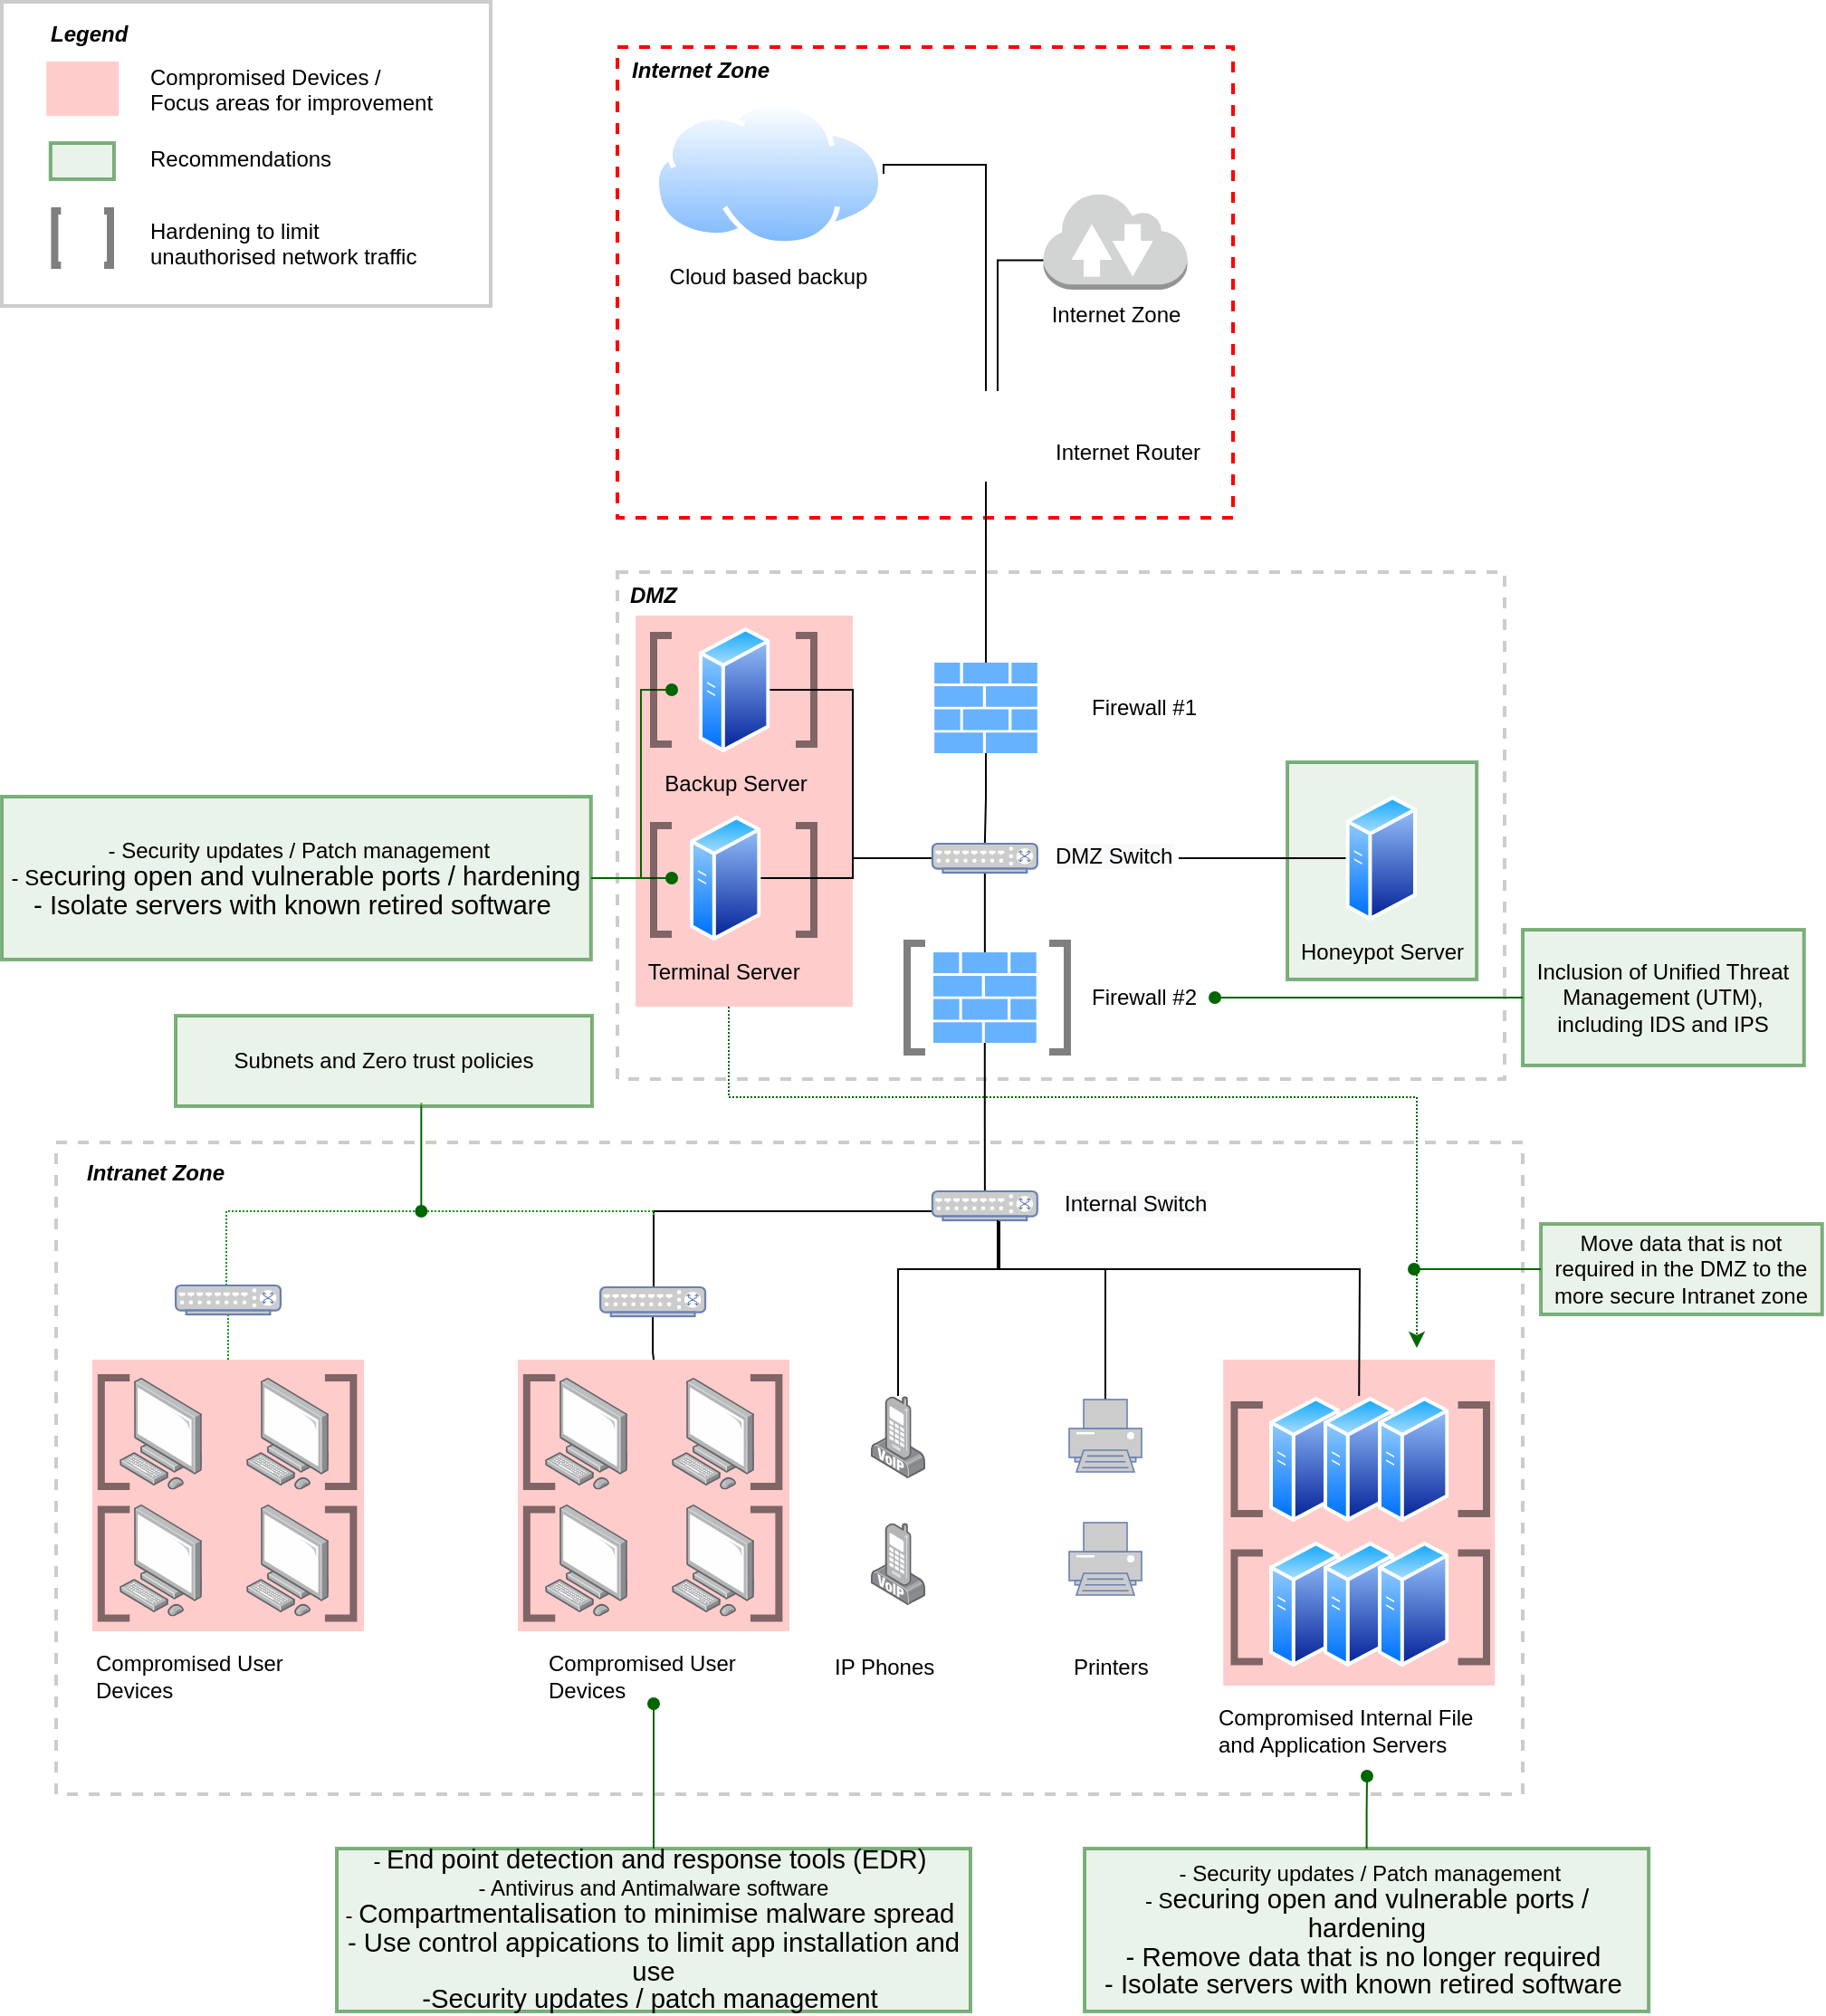 <mxfile version="18.0.1" type="github">
  <diagram id="l8hXMBHkgcEJcSW0mbfh" name="Page-1">
    <mxGraphModel dx="716" dy="1164" grid="1" gridSize="10" guides="1" tooltips="1" connect="1" arrows="1" fold="1" page="1" pageScale="1" pageWidth="1169" pageHeight="827" math="0" shadow="0">
      <root>
        <mxCell id="0" />
        <mxCell id="1" parent="0" />
        <mxCell id="9ZJ48KXjJRt2zyMgK82v-63" value="" style="whiteSpace=wrap;html=1;fillColor=none;dashed=1;strokeColor=#CCCCCC;strokeWidth=2;" parent="1" vertex="1">
          <mxGeometry x="160" y="-180" width="810" height="360" as="geometry" />
        </mxCell>
        <mxCell id="yK0vSl5xD6pqp2s1u24u-33" value="" style="whiteSpace=wrap;html=1;fillColor=none;strokeColor=#CCCCCC;strokeWidth=2;" vertex="1" parent="1">
          <mxGeometry x="130" y="-810" width="270" height="168" as="geometry" />
        </mxCell>
        <mxCell id="9ZJ48KXjJRt2zyMgK82v-112" value="" style="whiteSpace=wrap;html=1;labelBackgroundColor=none;labelBorderColor=none;strokeColor=#006600;strokeWidth=2;fillColor=#d5e8d4;opacity=50;align=center;" parent="1" vertex="1">
          <mxGeometry x="840" y="-390" width="104.6" height="120" as="geometry" />
        </mxCell>
        <mxCell id="9ZJ48KXjJRt2zyMgK82v-65" value="" style="whiteSpace=wrap;html=1;fillColor=none;dashed=1;strokeColor=#CCCCCC;strokeWidth=2;" parent="1" vertex="1">
          <mxGeometry x="470" y="-495" width="490" height="280" as="geometry" />
        </mxCell>
        <mxCell id="9ZJ48KXjJRt2zyMgK82v-71" value="" style="whiteSpace=wrap;html=1;dashed=1;strokeColor=none;strokeWidth=4;fillColor=#FF0000;opacity=20;" parent="1" vertex="1">
          <mxGeometry x="480" y="-471" width="120" height="216" as="geometry" />
        </mxCell>
        <mxCell id="9ZJ48KXjJRt2zyMgK82v-70" value="" style="whiteSpace=wrap;html=1;dashed=1;strokeColor=none;strokeWidth=4;fillColor=#FF0000;opacity=20;" parent="1" vertex="1">
          <mxGeometry x="804.6" y="-60" width="150" height="180" as="geometry" />
        </mxCell>
        <mxCell id="9ZJ48KXjJRt2zyMgK82v-69" value="" style="whiteSpace=wrap;html=1;dashed=1;strokeColor=none;strokeWidth=4;fillColor=#FF0000;opacity=20;" parent="1" vertex="1">
          <mxGeometry x="415" y="-60" width="150" height="150" as="geometry" />
        </mxCell>
        <mxCell id="9ZJ48KXjJRt2zyMgK82v-67" value="" style="whiteSpace=wrap;html=1;fillColor=none;dashed=1;strokeColor=#FF0000;strokeWidth=2;" parent="1" vertex="1">
          <mxGeometry x="470" y="-785" width="340" height="260" as="geometry" />
        </mxCell>
        <mxCell id="9ZJ48KXjJRt2zyMgK82v-1" value="Cloud based backup" style="aspect=fixed;perimeter=ellipsePerimeter;html=1;align=center;shadow=0;dashed=0;spacingTop=3;image;image=img/lib/active_directory/internet_cloud.svg;" parent="1" vertex="1">
          <mxGeometry x="490" y="-755" width="126.99" height="80" as="geometry" />
        </mxCell>
        <mxCell id="9ZJ48KXjJRt2zyMgK82v-2" value="Internet Zone" style="outlineConnect=0;dashed=0;verticalLabelPosition=bottom;verticalAlign=top;align=center;html=1;shape=mxgraph.aws3.internet_2;fillColor=#D2D3D3;gradientColor=none;" parent="1" vertex="1">
          <mxGeometry x="705.25" y="-705" width="79.5" height="54" as="geometry" />
        </mxCell>
        <mxCell id="9ZJ48KXjJRt2zyMgK82v-50" style="edgeStyle=orthogonalEdgeStyle;rounded=0;orthogonalLoop=1;jettySize=auto;html=1;entryX=0;entryY=0.7;entryDx=0;entryDy=0;entryPerimeter=0;endArrow=none;endFill=0;" parent="1" source="9ZJ48KXjJRt2zyMgK82v-4" target="9ZJ48KXjJRt2zyMgK82v-2" edge="1">
          <mxGeometry relative="1" as="geometry">
            <Array as="points">
              <mxPoint x="680" y="-667" />
            </Array>
          </mxGeometry>
        </mxCell>
        <mxCell id="9ZJ48KXjJRt2zyMgK82v-51" style="edgeStyle=orthogonalEdgeStyle;rounded=0;orthogonalLoop=1;jettySize=auto;html=1;entryX=1;entryY=0.5;entryDx=0;entryDy=0;endArrow=none;endFill=0;" parent="1" source="9ZJ48KXjJRt2zyMgK82v-4" target="9ZJ48KXjJRt2zyMgK82v-1" edge="1">
          <mxGeometry relative="1" as="geometry">
            <Array as="points">
              <mxPoint x="674" y="-720" />
            </Array>
          </mxGeometry>
        </mxCell>
        <mxCell id="9ZJ48KXjJRt2zyMgK82v-4" value="" style="shape=image;html=1;verticalAlign=top;verticalLabelPosition=bottom;labelBackgroundColor=#ffffff;imageAspect=0;aspect=fixed;image=https://cdn1.iconfinder.com/data/icons/computer-hardware-cute-style-vol-1/52/device__wifi__signal__wireless__connection__internet__router-128.png;imageBackground=none;" parent="1" vertex="1">
          <mxGeometry x="648.49" y="-595" width="50" height="50" as="geometry" />
        </mxCell>
        <mxCell id="9ZJ48KXjJRt2zyMgK82v-48" style="edgeStyle=orthogonalEdgeStyle;rounded=0;orthogonalLoop=1;jettySize=auto;html=1;entryX=0.5;entryY=0;entryDx=0;entryDy=0;entryPerimeter=0;endArrow=none;endFill=0;" parent="1" source="9ZJ48KXjJRt2zyMgK82v-5" target="9ZJ48KXjJRt2zyMgK82v-27" edge="1">
          <mxGeometry relative="1" as="geometry" />
        </mxCell>
        <mxCell id="9ZJ48KXjJRt2zyMgK82v-49" style="edgeStyle=orthogonalEdgeStyle;rounded=0;orthogonalLoop=1;jettySize=auto;html=1;exitX=0.5;exitY=0;exitDx=0;exitDy=0;exitPerimeter=0;entryX=0.5;entryY=1;entryDx=0;entryDy=0;endArrow=none;endFill=0;" parent="1" source="9ZJ48KXjJRt2zyMgK82v-5" target="9ZJ48KXjJRt2zyMgK82v-4" edge="1">
          <mxGeometry relative="1" as="geometry" />
        </mxCell>
        <mxCell id="9ZJ48KXjJRt2zyMgK82v-5" value="" style="sketch=0;aspect=fixed;pointerEvents=1;shadow=0;dashed=0;html=1;strokeColor=none;labelPosition=center;verticalLabelPosition=bottom;verticalAlign=top;align=center;fillColor=#66B2FF;shape=mxgraph.mscae.enterprise.firewall" parent="1" vertex="1">
          <mxGeometry x="645.08" y="-445" width="56.82" height="50" as="geometry" />
        </mxCell>
        <mxCell id="yK0vSl5xD6pqp2s1u24u-58" style="edgeStyle=orthogonalEdgeStyle;shape=connector;rounded=0;orthogonalLoop=1;jettySize=auto;html=1;labelBackgroundColor=default;fontFamily=Helvetica;fontSize=11;fontColor=default;endArrow=none;endFill=0;strokeColor=default;" edge="1" parent="1" source="9ZJ48KXjJRt2zyMgK82v-9" target="9ZJ48KXjJRt2zyMgK82v-28">
          <mxGeometry relative="1" as="geometry" />
        </mxCell>
        <mxCell id="9ZJ48KXjJRt2zyMgK82v-9" value="" style="sketch=0;aspect=fixed;pointerEvents=1;shadow=0;dashed=0;html=1;strokeColor=none;labelPosition=center;verticalLabelPosition=bottom;verticalAlign=top;align=center;fillColor=#66B2FF;shape=mxgraph.mscae.enterprise.firewall" parent="1" vertex="1">
          <mxGeometry x="644.52" y="-285" width="56.82" height="50" as="geometry" />
        </mxCell>
        <mxCell id="9ZJ48KXjJRt2zyMgK82v-19" value="" style="points=[];aspect=fixed;html=1;align=center;shadow=0;dashed=0;image;image=img/lib/allied_telesis/computer_and_terminals/VOIP_IP_phone.svg;fillColor=#3399FF;" parent="1" vertex="1">
          <mxGeometry x="610" y="-40" width="30" height="45.6" as="geometry" />
        </mxCell>
        <mxCell id="9ZJ48KXjJRt2zyMgK82v-20" value="Backup Server" style="aspect=fixed;perimeter=ellipsePerimeter;html=1;align=center;shadow=0;dashed=0;spacingTop=3;image;image=img/lib/active_directory/generic_server.svg;fillColor=#3399FF;labelBackgroundColor=none;" parent="1" vertex="1">
          <mxGeometry x="515" y="-465" width="39.2" height="70" as="geometry" />
        </mxCell>
        <mxCell id="9ZJ48KXjJRt2zyMgK82v-104" style="edgeStyle=elbowEdgeStyle;rounded=0;orthogonalLoop=1;jettySize=auto;html=1;startArrow=none;startFill=0;endArrow=classic;endFill=1;strokeColor=#006600;elbow=vertical;dashed=1;dashPattern=1 1;" parent="1" edge="1">
          <mxGeometry relative="1" as="geometry">
            <mxPoint x="531.5" y="-255" as="sourcePoint" />
            <mxPoint x="911.5" y="-66.5" as="targetPoint" />
            <Array as="points">
              <mxPoint x="721.5" y="-205" />
            </Array>
          </mxGeometry>
        </mxCell>
        <mxCell id="9ZJ48KXjJRt2zyMgK82v-22" value="Terminal Server&amp;nbsp;" style="aspect=fixed;perimeter=ellipsePerimeter;html=1;align=center;shadow=0;dashed=0;spacingTop=3;image;image=img/lib/active_directory/generic_server.svg;fillColor=#3399FF;labelBackgroundColor=none;" parent="1" vertex="1">
          <mxGeometry x="510" y="-361" width="39.2" height="70" as="geometry" />
        </mxCell>
        <mxCell id="9ZJ48KXjJRt2zyMgK82v-24" value="" style="aspect=fixed;perimeter=ellipsePerimeter;html=1;align=center;shadow=0;dashed=0;spacingTop=3;image;image=img/lib/active_directory/generic_server.svg;fillColor=#3399FF;" parent="1" vertex="1">
          <mxGeometry x="830" y="-40" width="39.2" height="70" as="geometry" />
        </mxCell>
        <mxCell id="9ZJ48KXjJRt2zyMgK82v-25" value="" style="aspect=fixed;perimeter=ellipsePerimeter;html=1;align=center;shadow=0;dashed=0;spacingTop=3;image;image=img/lib/active_directory/generic_server.svg;fillColor=#3399FF;" parent="1" vertex="1">
          <mxGeometry x="830" y="40" width="39.2" height="70" as="geometry" />
        </mxCell>
        <mxCell id="9ZJ48KXjJRt2zyMgK82v-47" style="edgeStyle=orthogonalEdgeStyle;rounded=0;orthogonalLoop=1;jettySize=auto;html=1;exitX=0.5;exitY=1;exitDx=0;exitDy=0;exitPerimeter=0;entryX=0.5;entryY=0;entryDx=0;entryDy=0;entryPerimeter=0;endArrow=none;endFill=0;" parent="1" source="9ZJ48KXjJRt2zyMgK82v-27" target="9ZJ48KXjJRt2zyMgK82v-9" edge="1">
          <mxGeometry relative="1" as="geometry" />
        </mxCell>
        <mxCell id="9ZJ48KXjJRt2zyMgK82v-52" style="edgeStyle=orthogonalEdgeStyle;rounded=0;orthogonalLoop=1;jettySize=auto;html=1;entryX=1;entryY=0.5;entryDx=0;entryDy=0;endArrow=none;endFill=0;" parent="1" source="9ZJ48KXjJRt2zyMgK82v-27" target="9ZJ48KXjJRt2zyMgK82v-20" edge="1">
          <mxGeometry relative="1" as="geometry">
            <Array as="points">
              <mxPoint x="600" y="-337" />
              <mxPoint x="600" y="-430" />
            </Array>
          </mxGeometry>
        </mxCell>
        <mxCell id="9ZJ48KXjJRt2zyMgK82v-53" style="edgeStyle=orthogonalEdgeStyle;rounded=0;orthogonalLoop=1;jettySize=auto;html=1;endArrow=none;endFill=0;" parent="1" source="9ZJ48KXjJRt2zyMgK82v-27" target="9ZJ48KXjJRt2zyMgK82v-22" edge="1">
          <mxGeometry relative="1" as="geometry">
            <Array as="points">
              <mxPoint x="600" y="-337" />
              <mxPoint x="600" y="-326" />
            </Array>
          </mxGeometry>
        </mxCell>
        <mxCell id="9ZJ48KXjJRt2zyMgK82v-27" value="" style="fontColor=#0066CC;verticalAlign=top;verticalLabelPosition=bottom;labelPosition=center;align=center;html=1;outlineConnect=0;fillColor=#CCCCCC;strokeColor=#6881B3;gradientColor=none;gradientDirection=north;strokeWidth=2;shape=mxgraph.networks.switch;" parent="1" vertex="1">
          <mxGeometry x="643.97" y="-345" width="57.93" height="16" as="geometry" />
        </mxCell>
        <mxCell id="9ZJ48KXjJRt2zyMgK82v-41" style="edgeStyle=orthogonalEdgeStyle;rounded=0;orthogonalLoop=1;jettySize=auto;html=1;exitX=0.5;exitY=1;exitDx=0;exitDy=0;exitPerimeter=0;endArrow=none;endFill=0;" parent="1" source="9ZJ48KXjJRt2zyMgK82v-28" target="9ZJ48KXjJRt2zyMgK82v-37" edge="1">
          <mxGeometry relative="1" as="geometry">
            <Array as="points">
              <mxPoint x="681" y="-110" />
              <mxPoint x="880" y="-110" />
            </Array>
          </mxGeometry>
        </mxCell>
        <mxCell id="9ZJ48KXjJRt2zyMgK82v-43" style="edgeStyle=orthogonalEdgeStyle;rounded=0;orthogonalLoop=1;jettySize=auto;html=1;exitX=0.5;exitY=1;exitDx=0;exitDy=0;exitPerimeter=0;endArrow=none;endFill=0;" parent="1" source="9ZJ48KXjJRt2zyMgK82v-28" target="9ZJ48KXjJRt2zyMgK82v-19" edge="1">
          <mxGeometry relative="1" as="geometry">
            <Array as="points">
              <mxPoint x="681" y="-110" />
              <mxPoint x="625" y="-110" />
            </Array>
          </mxGeometry>
        </mxCell>
        <mxCell id="yK0vSl5xD6pqp2s1u24u-40" style="edgeStyle=orthogonalEdgeStyle;shape=connector;rounded=0;orthogonalLoop=1;jettySize=auto;html=1;entryX=1;entryY=0.5;entryDx=0;entryDy=0;entryPerimeter=0;labelBackgroundColor=default;fontFamily=Helvetica;fontSize=11;fontColor=default;endArrow=none;endFill=0;strokeColor=default;" edge="1" parent="1" source="9ZJ48KXjJRt2zyMgK82v-28" target="yK0vSl5xD6pqp2s1u24u-36">
          <mxGeometry relative="1" as="geometry">
            <Array as="points">
              <mxPoint x="490" y="-142" />
              <mxPoint x="490" y="-92" />
            </Array>
          </mxGeometry>
        </mxCell>
        <mxCell id="yK0vSl5xD6pqp2s1u24u-56" style="edgeStyle=orthogonalEdgeStyle;shape=connector;rounded=0;orthogonalLoop=1;jettySize=auto;html=1;entryX=0.5;entryY=0;entryDx=0;entryDy=0;entryPerimeter=0;labelBackgroundColor=default;fontFamily=Helvetica;fontSize=11;fontColor=default;endArrow=none;endFill=0;strokeColor=#009900;dashed=1;dashPattern=1 1;" edge="1" parent="1" target="yK0vSl5xD6pqp2s1u24u-37">
          <mxGeometry relative="1" as="geometry">
            <mxPoint x="490" y="-140" as="sourcePoint" />
            <Array as="points">
              <mxPoint x="254" y="-142" />
            </Array>
          </mxGeometry>
        </mxCell>
        <mxCell id="9ZJ48KXjJRt2zyMgK82v-28" value="" style="fontColor=#0066CC;verticalAlign=top;verticalLabelPosition=bottom;labelPosition=center;align=center;html=1;outlineConnect=0;fillColor=#CCCCCC;strokeColor=#6881B3;gradientColor=none;gradientDirection=north;strokeWidth=2;shape=mxgraph.networks.switch;" parent="1" vertex="1">
          <mxGeometry x="643.96" y="-153" width="57.93" height="16" as="geometry" />
        </mxCell>
        <mxCell id="yK0vSl5xD6pqp2s1u24u-43" style="edgeStyle=orthogonalEdgeStyle;shape=connector;rounded=0;orthogonalLoop=1;jettySize=auto;html=1;labelBackgroundColor=default;fontFamily=Helvetica;fontSize=11;fontColor=default;endArrow=none;endFill=0;strokeColor=default;" edge="1" parent="1" target="9ZJ48KXjJRt2zyMgK82v-28">
          <mxGeometry relative="1" as="geometry">
            <mxPoint x="739.478" y="-35" as="sourcePoint" />
            <mxPoint x="682.935" y="-81" as="targetPoint" />
            <Array as="points">
              <mxPoint x="740" y="-110" />
              <mxPoint x="680" y="-110" />
            </Array>
          </mxGeometry>
        </mxCell>
        <mxCell id="9ZJ48KXjJRt2zyMgK82v-29" value="" style="fontColor=#0066CC;verticalAlign=top;verticalLabelPosition=bottom;labelPosition=center;align=center;html=1;outlineConnect=0;fillColor=#CCCCCC;strokeColor=#6881B3;gradientColor=none;gradientDirection=north;strokeWidth=2;shape=mxgraph.networks.printer;" parent="1" vertex="1">
          <mxGeometry x="719.5" y="-38" width="40" height="40" as="geometry" />
        </mxCell>
        <mxCell id="9ZJ48KXjJRt2zyMgK82v-30" value="" style="points=[];aspect=fixed;html=1;align=center;shadow=0;dashed=0;image;image=img/lib/allied_telesis/computer_and_terminals/Personal_Computer.svg;fillColor=#3399FF;" parent="1" vertex="1">
          <mxGeometry x="500" y="-50" width="45.6" height="61.8" as="geometry" />
        </mxCell>
        <mxCell id="9ZJ48KXjJRt2zyMgK82v-32" value="" style="points=[];aspect=fixed;html=1;align=center;shadow=0;dashed=0;image;image=img/lib/allied_telesis/computer_and_terminals/Personal_Computer.svg;fillColor=#3399FF;" parent="1" vertex="1">
          <mxGeometry x="430" y="-50" width="45.6" height="61.8" as="geometry" />
        </mxCell>
        <mxCell id="9ZJ48KXjJRt2zyMgK82v-33" value="" style="points=[];aspect=fixed;html=1;align=center;shadow=0;dashed=0;image;image=img/lib/allied_telesis/computer_and_terminals/VOIP_IP_phone.svg;fillColor=#3399FF;" parent="1" vertex="1">
          <mxGeometry x="610" y="30" width="30" height="45.6" as="geometry" />
        </mxCell>
        <mxCell id="9ZJ48KXjJRt2zyMgK82v-34" value="" style="fontColor=#0066CC;verticalAlign=top;verticalLabelPosition=bottom;labelPosition=center;align=center;html=1;outlineConnect=0;fillColor=#CCCCCC;strokeColor=#6881B3;gradientColor=none;gradientDirection=north;strokeWidth=2;shape=mxgraph.networks.printer;" parent="1" vertex="1">
          <mxGeometry x="719.5" y="30" width="40" height="40" as="geometry" />
        </mxCell>
        <mxCell id="9ZJ48KXjJRt2zyMgK82v-35" value="" style="points=[];aspect=fixed;html=1;align=center;shadow=0;dashed=0;image;image=img/lib/allied_telesis/computer_and_terminals/Personal_Computer.svg;fillColor=#3399FF;" parent="1" vertex="1">
          <mxGeometry x="500" y="20" width="45.6" height="61.8" as="geometry" />
        </mxCell>
        <mxCell id="9ZJ48KXjJRt2zyMgK82v-36" value="" style="points=[];aspect=fixed;html=1;align=center;shadow=0;dashed=0;image;image=img/lib/allied_telesis/computer_and_terminals/Personal_Computer.svg;fillColor=#3399FF;" parent="1" vertex="1">
          <mxGeometry x="430" y="20" width="45.6" height="61.8" as="geometry" />
        </mxCell>
        <mxCell id="9ZJ48KXjJRt2zyMgK82v-37" value="" style="aspect=fixed;perimeter=ellipsePerimeter;html=1;align=center;shadow=0;dashed=0;spacingTop=3;image;image=img/lib/active_directory/generic_server.svg;fillColor=#3399FF;" parent="1" vertex="1">
          <mxGeometry x="860" y="-40" width="39.2" height="70" as="geometry" />
        </mxCell>
        <mxCell id="9ZJ48KXjJRt2zyMgK82v-38" value="" style="aspect=fixed;perimeter=ellipsePerimeter;html=1;align=center;shadow=0;dashed=0;spacingTop=3;image;image=img/lib/active_directory/generic_server.svg;fillColor=#3399FF;" parent="1" vertex="1">
          <mxGeometry x="860" y="40" width="39.2" height="70" as="geometry" />
        </mxCell>
        <mxCell id="9ZJ48KXjJRt2zyMgK82v-39" value="" style="aspect=fixed;perimeter=ellipsePerimeter;html=1;align=center;shadow=0;dashed=0;spacingTop=3;image;image=img/lib/active_directory/generic_server.svg;fillColor=#3399FF;" parent="1" vertex="1">
          <mxGeometry x="890" y="-40" width="39.2" height="70" as="geometry" />
        </mxCell>
        <mxCell id="9ZJ48KXjJRt2zyMgK82v-40" value="" style="aspect=fixed;perimeter=ellipsePerimeter;html=1;align=center;shadow=0;dashed=0;spacingTop=3;image;image=img/lib/active_directory/generic_server.svg;fillColor=#3399FF;" parent="1" vertex="1">
          <mxGeometry x="890" y="40" width="39.2" height="70" as="geometry" />
        </mxCell>
        <mxCell id="9ZJ48KXjJRt2zyMgK82v-54" value="Firewall #1" style="text;html=1;resizable=0;autosize=1;align=left;verticalAlign=middle;points=[];fillColor=none;strokeColor=none;rounded=0;" parent="1" vertex="1">
          <mxGeometry x="730" y="-430" width="70" height="20" as="geometry" />
        </mxCell>
        <mxCell id="9ZJ48KXjJRt2zyMgK82v-55" value="Firewall #2" style="text;html=1;resizable=0;autosize=1;align=left;verticalAlign=middle;points=[];fillColor=none;strokeColor=none;rounded=0;" parent="1" vertex="1">
          <mxGeometry x="730" y="-270" width="70" height="20" as="geometry" />
        </mxCell>
        <mxCell id="9ZJ48KXjJRt2zyMgK82v-117" style="edgeStyle=orthogonalEdgeStyle;shape=connector;rounded=0;orthogonalLoop=1;jettySize=auto;html=1;labelBackgroundColor=default;fontFamily=Helvetica;fontSize=11;fontColor=default;startArrow=none;startFill=0;endArrow=none;endFill=0;strokeColor=default;" parent="1" source="9ZJ48KXjJRt2zyMgK82v-56" target="9ZJ48KXjJRt2zyMgK82v-108" edge="1">
          <mxGeometry relative="1" as="geometry" />
        </mxCell>
        <mxCell id="9ZJ48KXjJRt2zyMgK82v-56" value="&lt;span style=&quot;font-family: &amp;#34;helvetica&amp;#34; ; font-size: 12px ; font-style: normal ; font-weight: 400 ; letter-spacing: normal ; text-indent: 0px ; text-transform: none ; word-spacing: 0px ; background-color: rgb(248 , 249 , 250) ; display: inline ; float: none&quot;&gt;DMZ Switch&lt;/span&gt;" style="text;whiteSpace=wrap;html=1;align=left;" parent="1" vertex="1">
          <mxGeometry x="710" y="-352" width="70" height="30" as="geometry" />
        </mxCell>
        <mxCell id="9ZJ48KXjJRt2zyMgK82v-57" value="&lt;span style=&quot;color: rgb(0, 0, 0); font-family: helvetica; font-size: 12px; font-style: normal; font-weight: 400; letter-spacing: normal; text-indent: 0px; text-transform: none; word-spacing: 0px; background-color: rgb(255, 255, 255); display: inline; float: none;&quot;&gt;Internet Router&lt;/span&gt;" style="text;whiteSpace=wrap;html=1;align=left;" parent="1" vertex="1">
          <mxGeometry x="710" y="-575" width="110" height="30" as="geometry" />
        </mxCell>
        <mxCell id="9ZJ48KXjJRt2zyMgK82v-58" value="&lt;span style=&quot;font-family: &amp;#34;helvetica&amp;#34; ; font-size: 12px ; font-style: normal ; font-weight: 400 ; letter-spacing: normal ; text-indent: 0px ; text-transform: none ; word-spacing: 0px ; background-color: rgb(248 , 249 , 250) ; display: inline ; float: none&quot;&gt;Internal Switch&lt;/span&gt;" style="text;whiteSpace=wrap;html=1;align=left;" parent="1" vertex="1">
          <mxGeometry x="714.6" y="-160" width="90" height="30" as="geometry" />
        </mxCell>
        <mxCell id="9ZJ48KXjJRt2zyMgK82v-59" value="Compromised User &lt;br&gt;Devices" style="text;html=1;resizable=0;autosize=1;align=left;verticalAlign=middle;points=[];fillColor=none;strokeColor=none;rounded=0;" parent="1" vertex="1">
          <mxGeometry x="430" y="100" width="120" height="30" as="geometry" />
        </mxCell>
        <mxCell id="9ZJ48KXjJRt2zyMgK82v-60" value="IP Phones" style="text;html=1;resizable=0;autosize=1;align=left;verticalAlign=middle;points=[];fillColor=none;strokeColor=none;rounded=0;" parent="1" vertex="1">
          <mxGeometry x="588.49" y="100" width="70" height="20" as="geometry" />
        </mxCell>
        <mxCell id="9ZJ48KXjJRt2zyMgK82v-61" value="Printers" style="text;html=1;resizable=0;autosize=1;align=left;verticalAlign=middle;points=[];fillColor=none;strokeColor=none;rounded=0;" parent="1" vertex="1">
          <mxGeometry x="719.5" y="100" width="60" height="20" as="geometry" />
        </mxCell>
        <mxCell id="9ZJ48KXjJRt2zyMgK82v-62" value="Compromised Internal File &lt;br&gt;and Application Servers" style="text;html=1;resizable=0;autosize=1;align=left;verticalAlign=middle;points=[];fillColor=none;strokeColor=none;rounded=0;" parent="1" vertex="1">
          <mxGeometry x="799.6" y="130" width="160" height="30" as="geometry" />
        </mxCell>
        <mxCell id="9ZJ48KXjJRt2zyMgK82v-64" value="Intranet Zone" style="text;html=1;resizable=0;autosize=1;align=left;verticalAlign=middle;points=[];fillColor=none;strokeColor=none;rounded=0;fontStyle=3" parent="1" vertex="1">
          <mxGeometry x="175" y="-173" width="90" height="20" as="geometry" />
        </mxCell>
        <mxCell id="9ZJ48KXjJRt2zyMgK82v-66" value="DMZ" style="text;html=1;resizable=0;autosize=1;align=left;verticalAlign=middle;points=[];fillColor=none;strokeColor=none;rounded=0;fontStyle=3" parent="1" vertex="1">
          <mxGeometry x="475" y="-492" width="40" height="20" as="geometry" />
        </mxCell>
        <mxCell id="9ZJ48KXjJRt2zyMgK82v-68" value="Internet Zone" style="text;html=1;resizable=0;autosize=1;align=left;verticalAlign=middle;points=[];fillColor=none;strokeColor=none;rounded=0;fontStyle=3" parent="1" vertex="1">
          <mxGeometry x="475.8" y="-782" width="90" height="20" as="geometry" />
        </mxCell>
        <mxCell id="9ZJ48KXjJRt2zyMgK82v-72" value="" style="whiteSpace=wrap;html=1;dashed=1;strokeColor=none;strokeWidth=4;fillColor=#FF0000;opacity=20;labelBorderColor=none;" parent="1" vertex="1">
          <mxGeometry x="154.6" y="-777" width="40" height="30" as="geometry" />
        </mxCell>
        <mxCell id="9ZJ48KXjJRt2zyMgK82v-73" value="&lt;span style=&quot;color: rgb(0 , 0 , 0) ; font-family: &amp;quot;helvetica&amp;quot; ; font-size: 12px ; font-style: normal ; font-weight: 400 ; letter-spacing: normal ; text-indent: 0px ; text-transform: none ; word-spacing: 0px ; background-color: rgb(255 , 255 , 255) ; display: inline ; float: none&quot;&gt;Compromised Devices / Focus areas for improvement&lt;/span&gt;" style="text;whiteSpace=wrap;html=1;align=left;" parent="1" vertex="1">
          <mxGeometry x="210" y="-782" width="160" height="30" as="geometry" />
        </mxCell>
        <mxCell id="9ZJ48KXjJRt2zyMgK82v-85" style="edgeStyle=orthogonalEdgeStyle;rounded=0;orthogonalLoop=1;jettySize=auto;html=1;startArrow=none;startFill=0;endArrow=oval;endFill=1;strokeColor=#006600;" parent="1" source="9ZJ48KXjJRt2zyMgK82v-76" target="9ZJ48KXjJRt2zyMgK82v-59" edge="1">
          <mxGeometry relative="1" as="geometry" />
        </mxCell>
        <mxCell id="9ZJ48KXjJRt2zyMgK82v-76" value="-&amp;nbsp;&lt;span style=&quot;font-size: 11.0pt ; line-height: 107% ; font-family: &amp;quot;calibri&amp;quot; , sans-serif&quot;&gt;End&amp;nbsp;point detection and response tools (EDR)&amp;nbsp;&lt;/span&gt;&lt;br&gt;- Antivirus and Antimalware software&lt;br&gt;-&amp;nbsp;&lt;span style=&quot;font-size: 11.0pt ; line-height: 107% ; font-family: &amp;quot;calibri&amp;quot; , sans-serif&quot;&gt;Compartmentalisation to minimise malware spread&amp;nbsp;&lt;br&gt;- Use control appications to limit app installation and use&lt;br&gt;-Security updates / patch management&amp;nbsp;&lt;br&gt;&lt;/span&gt;" style="whiteSpace=wrap;html=1;labelBackgroundColor=none;labelBorderColor=none;strokeColor=#006600;strokeWidth=2;fillColor=#d5e8d4;opacity=50;align=center;" parent="1" vertex="1">
          <mxGeometry x="315" y="210" width="350" height="90" as="geometry" />
        </mxCell>
        <mxCell id="9ZJ48KXjJRt2zyMgK82v-86" style="edgeStyle=orthogonalEdgeStyle;rounded=0;orthogonalLoop=1;jettySize=auto;html=1;startArrow=none;startFill=0;endArrow=oval;endFill=1;strokeColor=#006600;" parent="1" source="9ZJ48KXjJRt2zyMgK82v-77" edge="1">
          <mxGeometry relative="1" as="geometry">
            <mxPoint x="884" y="170" as="targetPoint" />
          </mxGeometry>
        </mxCell>
        <mxCell id="9ZJ48KXjJRt2zyMgK82v-77" value="&amp;nbsp;- Security updates / Patch management&lt;br&gt;- S&lt;span style=&quot;font-size: 11pt ; line-height: 15.693px ; font-family: &amp;#34;calibri&amp;#34; , sans-serif&quot;&gt;ecuring open and vulnerable ports / hardening&lt;br&gt;-&amp;nbsp;&lt;span style=&quot;font-size: 11pt ; line-height: 15.693px&quot;&gt;Remove data that is no longer required&amp;nbsp;&lt;br&gt;&lt;/span&gt;-&amp;nbsp;&lt;span style=&quot;font-size: 11pt ; line-height: 15.693px&quot;&gt;Isolate&amp;nbsp;servers with known retired software&amp;nbsp;&lt;/span&gt;&lt;/span&gt;" style="whiteSpace=wrap;html=1;labelBackgroundColor=none;labelBorderColor=none;strokeColor=#006600;strokeWidth=2;fillColor=#d5e8d4;opacity=50;align=center;" parent="1" vertex="1">
          <mxGeometry x="728" y="210" width="311.6" height="90" as="geometry" />
        </mxCell>
        <mxCell id="9ZJ48KXjJRt2zyMgK82v-84" style="edgeStyle=orthogonalEdgeStyle;rounded=0;orthogonalLoop=1;jettySize=auto;html=1;startArrow=none;startFill=0;endArrow=oval;endFill=1;strokeColor=#006600;" parent="1" source="9ZJ48KXjJRt2zyMgK82v-78" edge="1">
          <mxGeometry relative="1" as="geometry">
            <mxPoint x="500" y="-326" as="targetPoint" />
          </mxGeometry>
        </mxCell>
        <mxCell id="9ZJ48KXjJRt2zyMgK82v-91" style="edgeStyle=orthogonalEdgeStyle;rounded=0;orthogonalLoop=1;jettySize=auto;html=1;startArrow=none;startFill=0;endArrow=oval;endFill=1;strokeColor=#006600;" parent="1" source="9ZJ48KXjJRt2zyMgK82v-78" edge="1">
          <mxGeometry relative="1" as="geometry">
            <mxPoint x="500" y="-430" as="targetPoint" />
            <Array as="points">
              <mxPoint x="483" y="-326" />
              <mxPoint x="483" y="-430" />
            </Array>
          </mxGeometry>
        </mxCell>
        <mxCell id="9ZJ48KXjJRt2zyMgK82v-78" value="&amp;nbsp;- Security updates / Patch management&lt;br&gt;- S&lt;span style=&quot;font-size: 11.0pt ; line-height: 107% ; font-family: &amp;quot;calibri&amp;quot; , sans-serif&quot;&gt;ecuring open and vulnerable ports / hardening&lt;span style=&quot;font-size: 11.0pt ; line-height: 107% ; font-family: &amp;quot;calibri&amp;quot; , sans-serif&quot;&gt;&lt;br&gt;&lt;/span&gt;-&amp;nbsp;&lt;span style=&quot;font-size: 11.0pt ; line-height: 107% ; font-family: &amp;quot;calibri&amp;quot; , sans-serif&quot;&gt;Isolate&amp;nbsp;servers with known retired software&amp;nbsp;&lt;/span&gt;&lt;br&gt;&lt;/span&gt;" style="whiteSpace=wrap;html=1;labelBackgroundColor=none;labelBorderColor=none;strokeColor=#006600;strokeWidth=2;fillColor=#d5e8d4;opacity=50;align=center;" parent="1" vertex="1">
          <mxGeometry x="130" y="-371" width="325.4" height="90" as="geometry" />
        </mxCell>
        <mxCell id="9ZJ48KXjJRt2zyMgK82v-80" style="edgeStyle=orthogonalEdgeStyle;rounded=0;orthogonalLoop=1;jettySize=auto;html=1;endArrow=oval;endFill=1;startArrow=none;startFill=0;strokeColor=#006600;" parent="1" source="9ZJ48KXjJRt2zyMgK82v-79" target="9ZJ48KXjJRt2zyMgK82v-55" edge="1">
          <mxGeometry relative="1" as="geometry" />
        </mxCell>
        <mxCell id="9ZJ48KXjJRt2zyMgK82v-79" value="Inclusion of Unified Threat Management (UTM), including IDS and IPS" style="whiteSpace=wrap;html=1;labelBackgroundColor=none;labelBorderColor=none;strokeColor=#006600;strokeWidth=2;fillColor=#d5e8d4;opacity=50;align=center;" parent="1" vertex="1">
          <mxGeometry x="970" y="-297.5" width="155.4" height="75" as="geometry" />
        </mxCell>
        <mxCell id="9ZJ48KXjJRt2zyMgK82v-92" value="" style="whiteSpace=wrap;html=1;labelBackgroundColor=none;labelBorderColor=none;strokeColor=#006600;strokeWidth=2;fillColor=#d5e8d4;opacity=50;align=center;" parent="1" vertex="1">
          <mxGeometry x="156.9" y="-732" width="35.1" height="20" as="geometry" />
        </mxCell>
        <mxCell id="9ZJ48KXjJRt2zyMgK82v-93" value="&lt;span style=&quot;color: rgb(0 , 0 , 0) ; font-family: &amp;#34;helvetica&amp;#34; ; font-size: 12px ; font-style: normal ; font-weight: 400 ; letter-spacing: normal ; text-indent: 0px ; text-transform: none ; word-spacing: 0px ; background-color: rgb(255 , 255 , 255) ; display: inline ; float: none&quot;&gt;Recommendations&lt;/span&gt;" style="text;whiteSpace=wrap;html=1;align=left;" parent="1" vertex="1">
          <mxGeometry x="210" y="-737" width="110" height="30" as="geometry" />
        </mxCell>
        <mxCell id="9ZJ48KXjJRt2zyMgK82v-107" style="edgeStyle=orthogonalEdgeStyle;shape=connector;rounded=0;orthogonalLoop=1;jettySize=auto;html=1;labelBackgroundColor=default;fontFamily=Helvetica;fontSize=11;fontColor=default;startArrow=none;startFill=0;endArrow=oval;endFill=1;strokeColor=#006600;" parent="1" source="9ZJ48KXjJRt2zyMgK82v-105" edge="1">
          <mxGeometry relative="1" as="geometry">
            <mxPoint x="910" y="-110" as="targetPoint" />
            <Array as="points">
              <mxPoint x="920" y="-110" />
            </Array>
          </mxGeometry>
        </mxCell>
        <mxCell id="9ZJ48KXjJRt2zyMgK82v-105" value="Move data that is not required in the DMZ to the more secure Intranet zone" style="whiteSpace=wrap;html=1;labelBackgroundColor=none;labelBorderColor=none;strokeColor=#006600;strokeWidth=2;fillColor=#d5e8d4;opacity=50;align=center;" parent="1" vertex="1">
          <mxGeometry x="980" y="-135" width="155.4" height="50" as="geometry" />
        </mxCell>
        <mxCell id="9ZJ48KXjJRt2zyMgK82v-108" value="Honeypot Server" style="aspect=fixed;perimeter=ellipsePerimeter;html=1;align=center;shadow=0;dashed=0;spacingTop=3;image;image=img/lib/active_directory/generic_server.svg;fillColor=#3399FF;labelBackgroundColor=none;" parent="1" vertex="1">
          <mxGeometry x="872.3" y="-372" width="39.2" height="70" as="geometry" />
        </mxCell>
        <mxCell id="yK0vSl5xD6pqp2s1u24u-6" value="" style="group" vertex="1" connectable="0" parent="1">
          <mxGeometry x="490" y="-435" width="88.49" height="10" as="geometry" />
        </mxCell>
        <mxCell id="yK0vSl5xD6pqp2s1u24u-3" style="edgeStyle=elbowEdgeStyle;rounded=0;orthogonalLoop=1;jettySize=auto;html=1;endArrow=none;endFill=0;strokeWidth=4;opacity=50;" edge="1" parent="yK0vSl5xD6pqp2s1u24u-6">
          <mxGeometry relative="1" as="geometry">
            <mxPoint x="10" y="-25" as="sourcePoint" />
            <mxPoint x="10" y="35" as="targetPoint" />
            <Array as="points">
              <mxPoint y="10" />
            </Array>
          </mxGeometry>
        </mxCell>
        <mxCell id="yK0vSl5xD6pqp2s1u24u-5" style="edgeStyle=elbowEdgeStyle;rounded=0;orthogonalLoop=1;jettySize=auto;html=1;endArrow=none;endFill=0;strokeWidth=4;opacity=50;" edge="1" parent="yK0vSl5xD6pqp2s1u24u-6">
          <mxGeometry relative="1" as="geometry">
            <mxPoint x="78.49" y="-25" as="sourcePoint" />
            <mxPoint x="78.49" y="35" as="targetPoint" />
            <Array as="points">
              <mxPoint x="88.49" />
            </Array>
          </mxGeometry>
        </mxCell>
        <mxCell id="yK0vSl5xD6pqp2s1u24u-7" value="" style="group" vertex="1" connectable="0" parent="1">
          <mxGeometry x="490" y="-330" width="88.49" height="10" as="geometry" />
        </mxCell>
        <mxCell id="yK0vSl5xD6pqp2s1u24u-8" style="edgeStyle=elbowEdgeStyle;rounded=0;orthogonalLoop=1;jettySize=auto;html=1;endArrow=none;endFill=0;strokeWidth=4;opacity=50;" edge="1" parent="yK0vSl5xD6pqp2s1u24u-7">
          <mxGeometry relative="1" as="geometry">
            <mxPoint x="10" y="-25" as="sourcePoint" />
            <mxPoint x="10" y="35" as="targetPoint" />
            <Array as="points">
              <mxPoint y="10" />
            </Array>
          </mxGeometry>
        </mxCell>
        <mxCell id="yK0vSl5xD6pqp2s1u24u-9" style="edgeStyle=elbowEdgeStyle;rounded=0;orthogonalLoop=1;jettySize=auto;html=1;endArrow=none;endFill=0;strokeWidth=4;opacity=50;" edge="1" parent="yK0vSl5xD6pqp2s1u24u-7">
          <mxGeometry relative="1" as="geometry">
            <mxPoint x="78.49" y="-25" as="sourcePoint" />
            <mxPoint x="78.49" y="35" as="targetPoint" />
            <Array as="points">
              <mxPoint x="88.49" />
            </Array>
          </mxGeometry>
        </mxCell>
        <mxCell id="yK0vSl5xD6pqp2s1u24u-13" value="" style="group" vertex="1" connectable="0" parent="1">
          <mxGeometry x="630" y="-265" width="88.49" height="10" as="geometry" />
        </mxCell>
        <mxCell id="yK0vSl5xD6pqp2s1u24u-14" style="edgeStyle=elbowEdgeStyle;rounded=0;orthogonalLoop=1;jettySize=auto;html=1;endArrow=none;endFill=0;strokeWidth=4;opacity=50;" edge="1" parent="yK0vSl5xD6pqp2s1u24u-13">
          <mxGeometry relative="1" as="geometry">
            <mxPoint x="10" y="-25" as="sourcePoint" />
            <mxPoint x="10" y="35" as="targetPoint" />
            <Array as="points">
              <mxPoint y="10" />
            </Array>
          </mxGeometry>
        </mxCell>
        <mxCell id="yK0vSl5xD6pqp2s1u24u-15" style="edgeStyle=elbowEdgeStyle;rounded=0;orthogonalLoop=1;jettySize=auto;html=1;endArrow=none;endFill=0;strokeWidth=4;opacity=50;" edge="1" parent="yK0vSl5xD6pqp2s1u24u-13">
          <mxGeometry relative="1" as="geometry">
            <mxPoint x="78.49" y="-25" as="sourcePoint" />
            <mxPoint x="78.49" y="35" as="targetPoint" />
            <Array as="points">
              <mxPoint x="88.49" />
            </Array>
          </mxGeometry>
        </mxCell>
        <mxCell id="yK0vSl5xD6pqp2s1u24u-16" value="" style="group" vertex="1" connectable="0" parent="1">
          <mxGeometry x="810.71" y="-10" width="139.29" height="10" as="geometry" />
        </mxCell>
        <mxCell id="yK0vSl5xD6pqp2s1u24u-17" style="edgeStyle=elbowEdgeStyle;rounded=0;orthogonalLoop=1;jettySize=auto;html=1;endArrow=none;endFill=0;strokeWidth=4;opacity=50;" edge="1" parent="yK0vSl5xD6pqp2s1u24u-16">
          <mxGeometry relative="1" as="geometry">
            <mxPoint x="15.741" y="-25" as="sourcePoint" />
            <mxPoint x="15.741" y="35" as="targetPoint" />
            <Array as="points">
              <mxPoint y="10" />
            </Array>
          </mxGeometry>
        </mxCell>
        <mxCell id="yK0vSl5xD6pqp2s1u24u-18" style="edgeStyle=elbowEdgeStyle;rounded=0;orthogonalLoop=1;jettySize=auto;html=1;endArrow=none;endFill=0;strokeWidth=4;opacity=50;" edge="1" parent="yK0vSl5xD6pqp2s1u24u-16">
          <mxGeometry relative="1" as="geometry">
            <mxPoint x="123.549" y="-25" as="sourcePoint" />
            <mxPoint x="123.549" y="35" as="targetPoint" />
            <Array as="points">
              <mxPoint x="139.29" />
            </Array>
          </mxGeometry>
        </mxCell>
        <mxCell id="yK0vSl5xD6pqp2s1u24u-19" value="" style="group" vertex="1" connectable="0" parent="1">
          <mxGeometry x="810.71" y="71.8" width="139.29" height="10" as="geometry" />
        </mxCell>
        <mxCell id="yK0vSl5xD6pqp2s1u24u-20" style="edgeStyle=elbowEdgeStyle;rounded=0;orthogonalLoop=1;jettySize=auto;html=1;endArrow=none;endFill=0;strokeWidth=4;opacity=50;" edge="1" parent="yK0vSl5xD6pqp2s1u24u-19">
          <mxGeometry relative="1" as="geometry">
            <mxPoint x="15.741" y="-25" as="sourcePoint" />
            <mxPoint x="15.741" y="35" as="targetPoint" />
            <Array as="points">
              <mxPoint y="10" />
            </Array>
          </mxGeometry>
        </mxCell>
        <mxCell id="yK0vSl5xD6pqp2s1u24u-21" style="edgeStyle=elbowEdgeStyle;rounded=0;orthogonalLoop=1;jettySize=auto;html=1;endArrow=none;endFill=0;strokeWidth=4;opacity=50;" edge="1" parent="yK0vSl5xD6pqp2s1u24u-19">
          <mxGeometry relative="1" as="geometry">
            <mxPoint x="123.549" y="-25" as="sourcePoint" />
            <mxPoint x="123.549" y="35" as="targetPoint" />
            <Array as="points">
              <mxPoint x="139.29" />
            </Array>
          </mxGeometry>
        </mxCell>
        <mxCell id="yK0vSl5xD6pqp2s1u24u-22" value="" style="group" vertex="1" connectable="0" parent="1">
          <mxGeometry x="419.91" y="-25" width="139.29" height="10" as="geometry" />
        </mxCell>
        <mxCell id="yK0vSl5xD6pqp2s1u24u-23" style="edgeStyle=elbowEdgeStyle;rounded=0;orthogonalLoop=1;jettySize=auto;html=1;endArrow=none;endFill=0;strokeWidth=4;opacity=50;" edge="1" parent="yK0vSl5xD6pqp2s1u24u-22">
          <mxGeometry relative="1" as="geometry">
            <mxPoint x="15.741" y="-25" as="sourcePoint" />
            <mxPoint x="15.741" y="35" as="targetPoint" />
            <Array as="points">
              <mxPoint y="10" />
            </Array>
          </mxGeometry>
        </mxCell>
        <mxCell id="yK0vSl5xD6pqp2s1u24u-24" style="edgeStyle=elbowEdgeStyle;rounded=0;orthogonalLoop=1;jettySize=auto;html=1;endArrow=none;endFill=0;strokeWidth=4;opacity=50;" edge="1" parent="yK0vSl5xD6pqp2s1u24u-22">
          <mxGeometry relative="1" as="geometry">
            <mxPoint x="123.549" y="-25" as="sourcePoint" />
            <mxPoint x="123.549" y="35" as="targetPoint" />
            <Array as="points">
              <mxPoint x="139.29" />
            </Array>
          </mxGeometry>
        </mxCell>
        <mxCell id="yK0vSl5xD6pqp2s1u24u-25" value="" style="group" vertex="1" connectable="0" parent="1">
          <mxGeometry x="419.91" y="47.8" width="139.29" height="10" as="geometry" />
        </mxCell>
        <mxCell id="yK0vSl5xD6pqp2s1u24u-26" style="edgeStyle=elbowEdgeStyle;rounded=0;orthogonalLoop=1;jettySize=auto;html=1;endArrow=none;endFill=0;strokeWidth=4;opacity=50;" edge="1" parent="yK0vSl5xD6pqp2s1u24u-25">
          <mxGeometry relative="1" as="geometry">
            <mxPoint x="15.741" y="-25" as="sourcePoint" />
            <mxPoint x="15.741" y="35" as="targetPoint" />
            <Array as="points">
              <mxPoint y="10" />
            </Array>
          </mxGeometry>
        </mxCell>
        <mxCell id="yK0vSl5xD6pqp2s1u24u-27" style="edgeStyle=elbowEdgeStyle;rounded=0;orthogonalLoop=1;jettySize=auto;html=1;endArrow=none;endFill=0;strokeWidth=4;opacity=50;" edge="1" parent="yK0vSl5xD6pqp2s1u24u-25">
          <mxGeometry relative="1" as="geometry">
            <mxPoint x="123.549" y="-25" as="sourcePoint" />
            <mxPoint x="123.549" y="35" as="targetPoint" />
            <Array as="points">
              <mxPoint x="139.29" />
            </Array>
          </mxGeometry>
        </mxCell>
        <mxCell id="yK0vSl5xD6pqp2s1u24u-28" value="" style="group" vertex="1" connectable="0" parent="1">
          <mxGeometry x="159.2" y="-682" width="30.8" height="5" as="geometry" />
        </mxCell>
        <mxCell id="yK0vSl5xD6pqp2s1u24u-29" style="edgeStyle=elbowEdgeStyle;rounded=0;orthogonalLoop=1;jettySize=auto;html=1;endArrow=none;endFill=0;strokeWidth=4;opacity=50;" edge="1" parent="yK0vSl5xD6pqp2s1u24u-28">
          <mxGeometry relative="1" as="geometry">
            <mxPoint x="3.481" y="-12.5" as="sourcePoint" />
            <mxPoint x="3.481" y="17.5" as="targetPoint" />
            <Array as="points">
              <mxPoint y="5" />
            </Array>
          </mxGeometry>
        </mxCell>
        <mxCell id="yK0vSl5xD6pqp2s1u24u-30" style="edgeStyle=elbowEdgeStyle;rounded=0;orthogonalLoop=1;jettySize=auto;html=1;endArrow=none;endFill=0;strokeWidth=4;opacity=50;" edge="1" parent="yK0vSl5xD6pqp2s1u24u-28">
          <mxGeometry relative="1" as="geometry">
            <mxPoint x="27.319" y="-12.5" as="sourcePoint" />
            <mxPoint x="27.319" y="17.5" as="targetPoint" />
            <Array as="points">
              <mxPoint x="30.8" />
            </Array>
          </mxGeometry>
        </mxCell>
        <mxCell id="yK0vSl5xD6pqp2s1u24u-31" value="&lt;span style=&quot;color: rgb(0 , 0 , 0) ; font-family: &amp;quot;helvetica&amp;quot; ; font-size: 12px ; font-style: normal ; font-weight: 400 ; letter-spacing: normal ; text-indent: 0px ; text-transform: none ; word-spacing: 0px ; background-color: rgb(255 , 255 , 255) ; display: inline ; float: none&quot;&gt;Hardening to limit unauthorised network traffic&amp;nbsp;&amp;nbsp;&lt;/span&gt;" style="text;whiteSpace=wrap;html=1;align=left;" vertex="1" parent="1">
          <mxGeometry x="210" y="-697" width="160" height="30" as="geometry" />
        </mxCell>
        <mxCell id="yK0vSl5xD6pqp2s1u24u-32" value="Legend" style="text;html=1;resizable=0;autosize=1;align=left;verticalAlign=middle;points=[];fillColor=none;strokeColor=none;rounded=0;fontStyle=3" vertex="1" parent="1">
          <mxGeometry x="154.6" y="-802" width="60" height="20" as="geometry" />
        </mxCell>
        <mxCell id="yK0vSl5xD6pqp2s1u24u-55" style="edgeStyle=orthogonalEdgeStyle;shape=connector;rounded=0;orthogonalLoop=1;jettySize=auto;html=1;labelBackgroundColor=default;fontFamily=Helvetica;fontSize=11;fontColor=default;endArrow=none;endFill=0;strokeColor=default;" edge="1" parent="1" source="yK0vSl5xD6pqp2s1u24u-36" target="9ZJ48KXjJRt2zyMgK82v-69">
          <mxGeometry relative="1" as="geometry" />
        </mxCell>
        <mxCell id="yK0vSl5xD6pqp2s1u24u-36" value="" style="fontColor=#0066CC;verticalAlign=top;verticalLabelPosition=bottom;labelPosition=center;align=center;html=1;outlineConnect=0;fillColor=#CCCCCC;strokeColor=#6881B3;gradientColor=none;gradientDirection=north;strokeWidth=2;shape=mxgraph.networks.switch;" vertex="1" parent="1">
          <mxGeometry x="460.59" y="-100" width="57.93" height="16" as="geometry" />
        </mxCell>
        <mxCell id="yK0vSl5xD6pqp2s1u24u-60" style="edgeStyle=orthogonalEdgeStyle;shape=connector;rounded=0;orthogonalLoop=1;jettySize=auto;html=1;exitX=0.5;exitY=1;exitDx=0;exitDy=0;exitPerimeter=0;entryX=0.5;entryY=0;entryDx=0;entryDy=0;labelBackgroundColor=default;fontFamily=Helvetica;fontSize=11;fontColor=default;endArrow=none;endFill=0;strokeColor=#009900;dashed=1;dashPattern=1 1;" edge="1" parent="1" source="yK0vSl5xD6pqp2s1u24u-37" target="yK0vSl5xD6pqp2s1u24u-44">
          <mxGeometry relative="1" as="geometry" />
        </mxCell>
        <mxCell id="yK0vSl5xD6pqp2s1u24u-37" value="" style="fontColor=#0066CC;verticalAlign=top;verticalLabelPosition=bottom;labelPosition=center;align=center;html=1;outlineConnect=0;fillColor=#CCCCCC;strokeColor=#6881B3;gradientColor=none;gradientDirection=north;strokeWidth=2;shape=mxgraph.networks.switch;" vertex="1" parent="1">
          <mxGeometry x="226.04" y="-101" width="57.93" height="16" as="geometry" />
        </mxCell>
        <mxCell id="yK0vSl5xD6pqp2s1u24u-59" value="" style="group" vertex="1" connectable="0" parent="1">
          <mxGeometry x="180" y="-60" width="150" height="150" as="geometry" />
        </mxCell>
        <mxCell id="yK0vSl5xD6pqp2s1u24u-44" value="" style="whiteSpace=wrap;html=1;dashed=1;strokeColor=none;strokeWidth=4;fillColor=#FF0000;opacity=20;" vertex="1" parent="yK0vSl5xD6pqp2s1u24u-59">
          <mxGeometry width="150" height="150" as="geometry" />
        </mxCell>
        <mxCell id="yK0vSl5xD6pqp2s1u24u-45" value="" style="points=[];aspect=fixed;html=1;align=center;shadow=0;dashed=0;image;image=img/lib/allied_telesis/computer_and_terminals/Personal_Computer.svg;fillColor=#3399FF;" vertex="1" parent="yK0vSl5xD6pqp2s1u24u-59">
          <mxGeometry x="85" y="10" width="45.6" height="61.8" as="geometry" />
        </mxCell>
        <mxCell id="yK0vSl5xD6pqp2s1u24u-46" value="" style="points=[];aspect=fixed;html=1;align=center;shadow=0;dashed=0;image;image=img/lib/allied_telesis/computer_and_terminals/Personal_Computer.svg;fillColor=#3399FF;" vertex="1" parent="yK0vSl5xD6pqp2s1u24u-59">
          <mxGeometry x="15" y="10" width="45.6" height="61.8" as="geometry" />
        </mxCell>
        <mxCell id="yK0vSl5xD6pqp2s1u24u-47" value="" style="points=[];aspect=fixed;html=1;align=center;shadow=0;dashed=0;image;image=img/lib/allied_telesis/computer_and_terminals/Personal_Computer.svg;fillColor=#3399FF;" vertex="1" parent="yK0vSl5xD6pqp2s1u24u-59">
          <mxGeometry x="85" y="80" width="45.6" height="61.8" as="geometry" />
        </mxCell>
        <mxCell id="yK0vSl5xD6pqp2s1u24u-48" value="" style="points=[];aspect=fixed;html=1;align=center;shadow=0;dashed=0;image;image=img/lib/allied_telesis/computer_and_terminals/Personal_Computer.svg;fillColor=#3399FF;" vertex="1" parent="yK0vSl5xD6pqp2s1u24u-59">
          <mxGeometry x="15" y="80" width="45.6" height="61.8" as="geometry" />
        </mxCell>
        <mxCell id="yK0vSl5xD6pqp2s1u24u-49" value="" style="group" vertex="1" connectable="0" parent="yK0vSl5xD6pqp2s1u24u-59">
          <mxGeometry x="4.91" y="35" width="139.29" height="10" as="geometry" />
        </mxCell>
        <mxCell id="yK0vSl5xD6pqp2s1u24u-50" style="edgeStyle=elbowEdgeStyle;rounded=0;orthogonalLoop=1;jettySize=auto;html=1;endArrow=none;endFill=0;strokeWidth=4;opacity=50;" edge="1" parent="yK0vSl5xD6pqp2s1u24u-49">
          <mxGeometry relative="1" as="geometry">
            <mxPoint x="15.741" y="-25" as="sourcePoint" />
            <mxPoint x="15.741" y="35" as="targetPoint" />
            <Array as="points">
              <mxPoint y="10" />
            </Array>
          </mxGeometry>
        </mxCell>
        <mxCell id="yK0vSl5xD6pqp2s1u24u-51" style="edgeStyle=elbowEdgeStyle;rounded=0;orthogonalLoop=1;jettySize=auto;html=1;endArrow=none;endFill=0;strokeWidth=4;opacity=50;" edge="1" parent="yK0vSl5xD6pqp2s1u24u-49">
          <mxGeometry relative="1" as="geometry">
            <mxPoint x="123.549" y="-25" as="sourcePoint" />
            <mxPoint x="123.549" y="35" as="targetPoint" />
            <Array as="points">
              <mxPoint x="139.29" />
            </Array>
          </mxGeometry>
        </mxCell>
        <mxCell id="yK0vSl5xD6pqp2s1u24u-52" value="" style="group" vertex="1" connectable="0" parent="yK0vSl5xD6pqp2s1u24u-59">
          <mxGeometry x="4.91" y="107.8" width="139.29" height="10" as="geometry" />
        </mxCell>
        <mxCell id="yK0vSl5xD6pqp2s1u24u-53" style="edgeStyle=elbowEdgeStyle;rounded=0;orthogonalLoop=1;jettySize=auto;html=1;endArrow=none;endFill=0;strokeWidth=4;opacity=50;" edge="1" parent="yK0vSl5xD6pqp2s1u24u-52">
          <mxGeometry relative="1" as="geometry">
            <mxPoint x="15.741" y="-25" as="sourcePoint" />
            <mxPoint x="15.741" y="35" as="targetPoint" />
            <Array as="points">
              <mxPoint y="10" />
            </Array>
          </mxGeometry>
        </mxCell>
        <mxCell id="yK0vSl5xD6pqp2s1u24u-54" style="edgeStyle=elbowEdgeStyle;rounded=0;orthogonalLoop=1;jettySize=auto;html=1;endArrow=none;endFill=0;strokeWidth=4;opacity=50;" edge="1" parent="yK0vSl5xD6pqp2s1u24u-52">
          <mxGeometry relative="1" as="geometry">
            <mxPoint x="123.549" y="-25" as="sourcePoint" />
            <mxPoint x="123.549" y="35" as="targetPoint" />
            <Array as="points">
              <mxPoint x="139.29" />
            </Array>
          </mxGeometry>
        </mxCell>
        <mxCell id="yK0vSl5xD6pqp2s1u24u-61" value="Compromised User &lt;br&gt;Devices" style="text;html=1;resizable=0;autosize=1;align=left;verticalAlign=middle;points=[];fillColor=none;strokeColor=none;rounded=0;" vertex="1" parent="1">
          <mxGeometry x="180" y="100" width="120" height="30" as="geometry" />
        </mxCell>
        <mxCell id="yK0vSl5xD6pqp2s1u24u-64" style="edgeStyle=orthogonalEdgeStyle;shape=connector;rounded=0;orthogonalLoop=1;jettySize=auto;html=1;labelBackgroundColor=default;fontFamily=Helvetica;fontSize=11;fontColor=default;startArrow=none;startFill=0;endArrow=oval;endFill=1;strokeColor=#006600;" edge="1" parent="1">
          <mxGeometry relative="1" as="geometry">
            <mxPoint x="361.67" y="-142" as="targetPoint" />
            <mxPoint x="361.67" y="-202" as="sourcePoint" />
          </mxGeometry>
        </mxCell>
        <mxCell id="yK0vSl5xD6pqp2s1u24u-62" value="Subnets and Zero trust policies" style="whiteSpace=wrap;html=1;labelBackgroundColor=none;labelBorderColor=none;strokeColor=#006600;strokeWidth=2;fillColor=#d5e8d4;opacity=50;align=center;" vertex="1" parent="1">
          <mxGeometry x="226" y="-250" width="230" height="50" as="geometry" />
        </mxCell>
      </root>
    </mxGraphModel>
  </diagram>
</mxfile>
